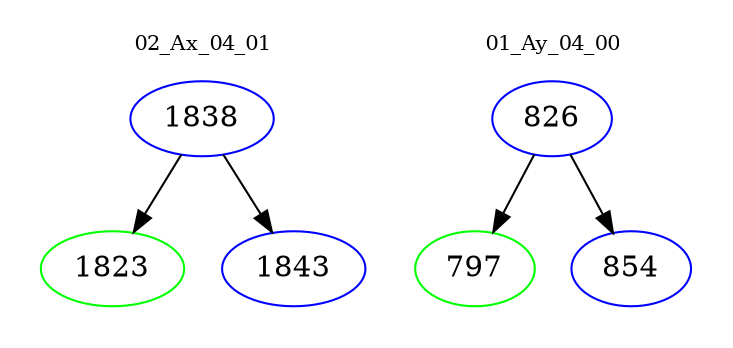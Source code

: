 digraph{
subgraph cluster_0 {
color = white
label = "02_Ax_04_01";
fontsize=10;
T0_1838 [label="1838", color="blue"]
T0_1838 -> T0_1823 [color="black"]
T0_1823 [label="1823", color="green"]
T0_1838 -> T0_1843 [color="black"]
T0_1843 [label="1843", color="blue"]
}
subgraph cluster_1 {
color = white
label = "01_Ay_04_00";
fontsize=10;
T1_826 [label="826", color="blue"]
T1_826 -> T1_797 [color="black"]
T1_797 [label="797", color="green"]
T1_826 -> T1_854 [color="black"]
T1_854 [label="854", color="blue"]
}
}
